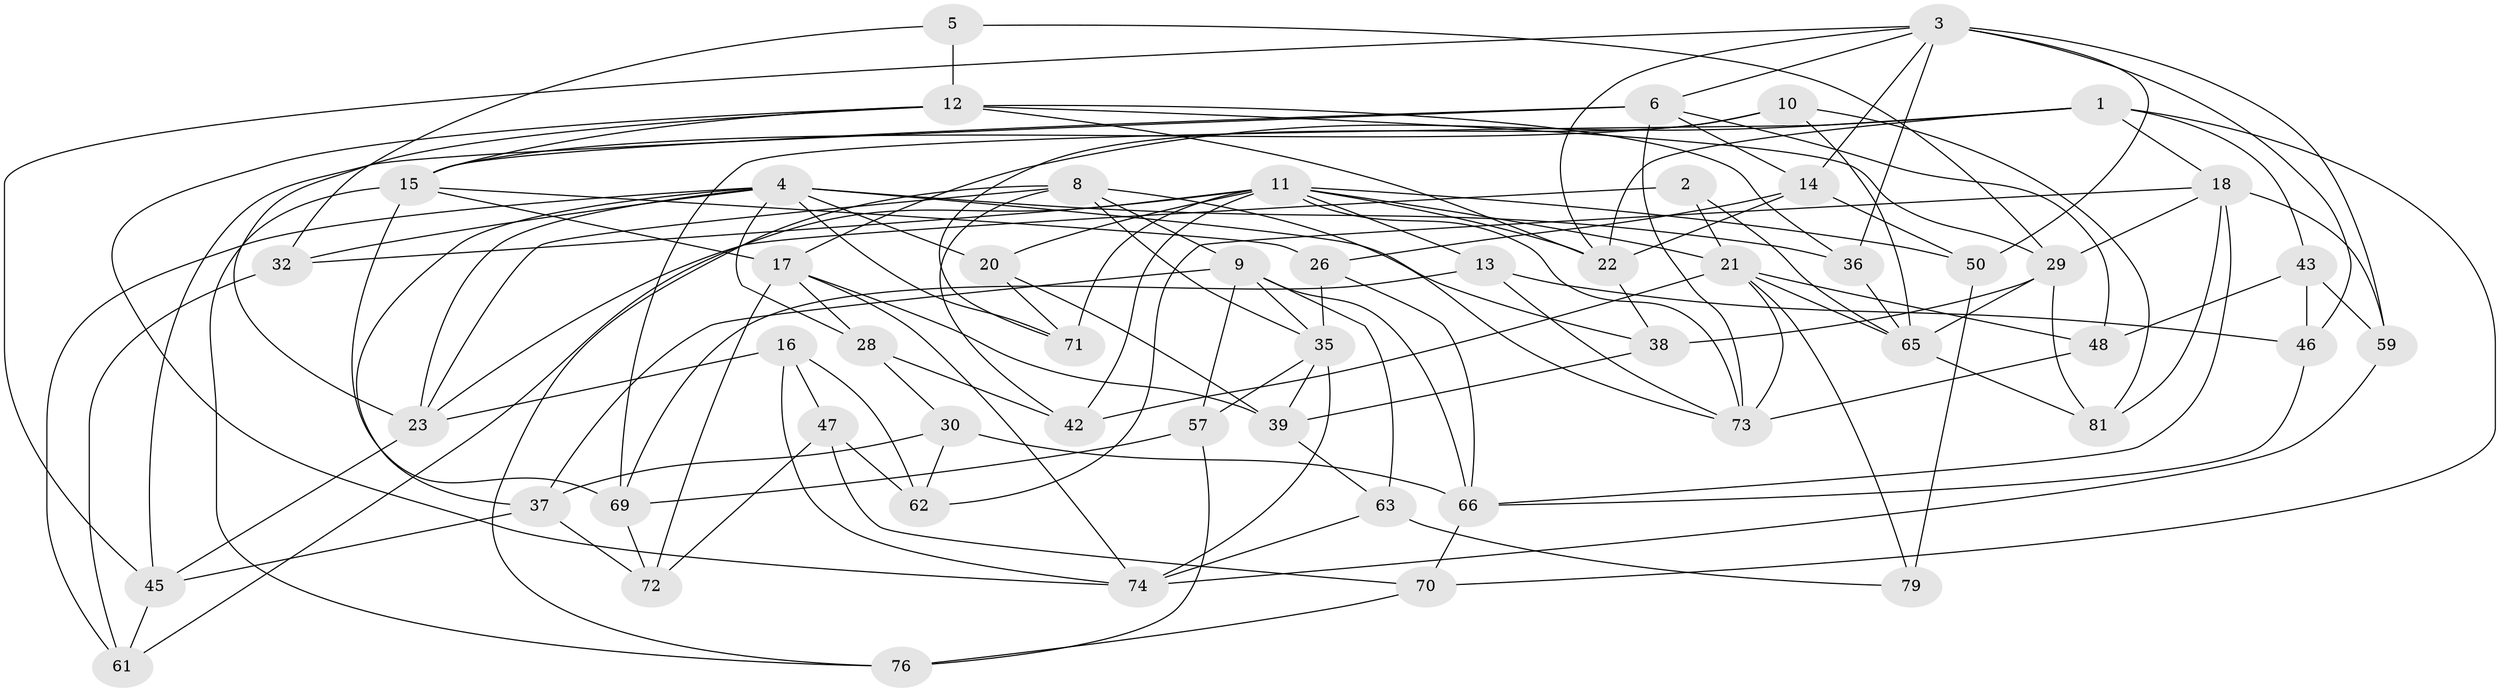 // original degree distribution, {4: 1.0}
// Generated by graph-tools (version 1.1) at 2025/20/03/04/25 18:20:54]
// undirected, 54 vertices, 135 edges
graph export_dot {
graph [start="1"]
  node [color=gray90,style=filled];
  1 [super="+49"];
  2;
  3 [super="+87+31"];
  4 [super="+44"];
  5;
  6 [super="+7"];
  8 [super="+75"];
  9 [super="+54"];
  10;
  11 [super="+86+41"];
  12 [super="+85+55"];
  13;
  14 [super="+90"];
  15 [super="+33+68"];
  16;
  17 [super="+60"];
  18 [super="+19"];
  20 [super="+24"];
  21 [super="+25"];
  22 [super="+27"];
  23 [super="+56"];
  26;
  28;
  29 [super="+34+83"];
  30;
  32;
  35 [super="+40"];
  36;
  37 [super="+53"];
  38;
  39 [super="+64"];
  42;
  43;
  45 [super="+52"];
  46;
  47;
  48;
  50 [super="+82"];
  57;
  59;
  61;
  62;
  63;
  65 [super="+78"];
  66 [super="+84"];
  69 [super="+89"];
  70;
  71;
  72;
  73 [super="+80"];
  74 [super="+77"];
  76;
  79;
  81;
  1 -- 43;
  1 -- 70;
  1 -- 18;
  1 -- 69;
  1 -- 17;
  1 -- 22;
  2 -- 21 [weight=2];
  2 -- 65;
  2 -- 23;
  3 -- 46;
  3 -- 36;
  3 -- 6;
  3 -- 22;
  3 -- 59;
  3 -- 50;
  3 -- 14;
  3 -- 45;
  4 -- 23;
  4 -- 36;
  4 -- 32;
  4 -- 37;
  4 -- 38;
  4 -- 20 [weight=2];
  4 -- 71;
  4 -- 28;
  4 -- 61;
  5 -- 32;
  5 -- 29;
  5 -- 12 [weight=2];
  6 -- 73;
  6 -- 15;
  6 -- 48;
  6 -- 45;
  6 -- 14;
  8 -- 73;
  8 -- 76;
  8 -- 42;
  8 -- 35;
  8 -- 9;
  8 -- 23;
  9 -- 35;
  9 -- 37;
  9 -- 66;
  9 -- 63;
  9 -- 57;
  10 -- 65;
  10 -- 71;
  10 -- 81;
  10 -- 15;
  11 -- 20;
  11 -- 22;
  11 -- 32;
  11 -- 50;
  11 -- 42;
  11 -- 13;
  11 -- 61;
  11 -- 21;
  11 -- 71;
  11 -- 73;
  12 -- 36;
  12 -- 29;
  12 -- 23;
  12 -- 15;
  12 -- 22;
  12 -- 74;
  13 -- 46;
  13 -- 69;
  13 -- 73;
  14 -- 22;
  14 -- 26;
  14 -- 50 [weight=2];
  15 -- 26;
  15 -- 76;
  15 -- 17;
  15 -- 69 [weight=2];
  16 -- 47;
  16 -- 62;
  16 -- 74;
  16 -- 23;
  17 -- 39;
  17 -- 72;
  17 -- 28;
  17 -- 74;
  18 -- 62;
  18 -- 59;
  18 -- 81;
  18 -- 29;
  18 -- 66;
  20 -- 71;
  20 -- 39 [weight=2];
  21 -- 79;
  21 -- 73;
  21 -- 48;
  21 -- 65;
  21 -- 42;
  22 -- 38;
  23 -- 45;
  26 -- 66;
  26 -- 35;
  28 -- 30;
  28 -- 42;
  29 -- 81;
  29 -- 38;
  29 -- 65;
  30 -- 62;
  30 -- 37;
  30 -- 66;
  32 -- 61;
  35 -- 57;
  35 -- 39;
  35 -- 74;
  36 -- 65;
  37 -- 45 [weight=2];
  37 -- 72;
  38 -- 39;
  39 -- 63;
  43 -- 46;
  43 -- 59;
  43 -- 48;
  45 -- 61;
  46 -- 66;
  47 -- 72;
  47 -- 70;
  47 -- 62;
  48 -- 73;
  50 -- 79 [weight=2];
  57 -- 76;
  57 -- 69;
  59 -- 74;
  63 -- 74;
  63 -- 79;
  65 -- 81;
  66 -- 70;
  69 -- 72;
  70 -- 76;
}
